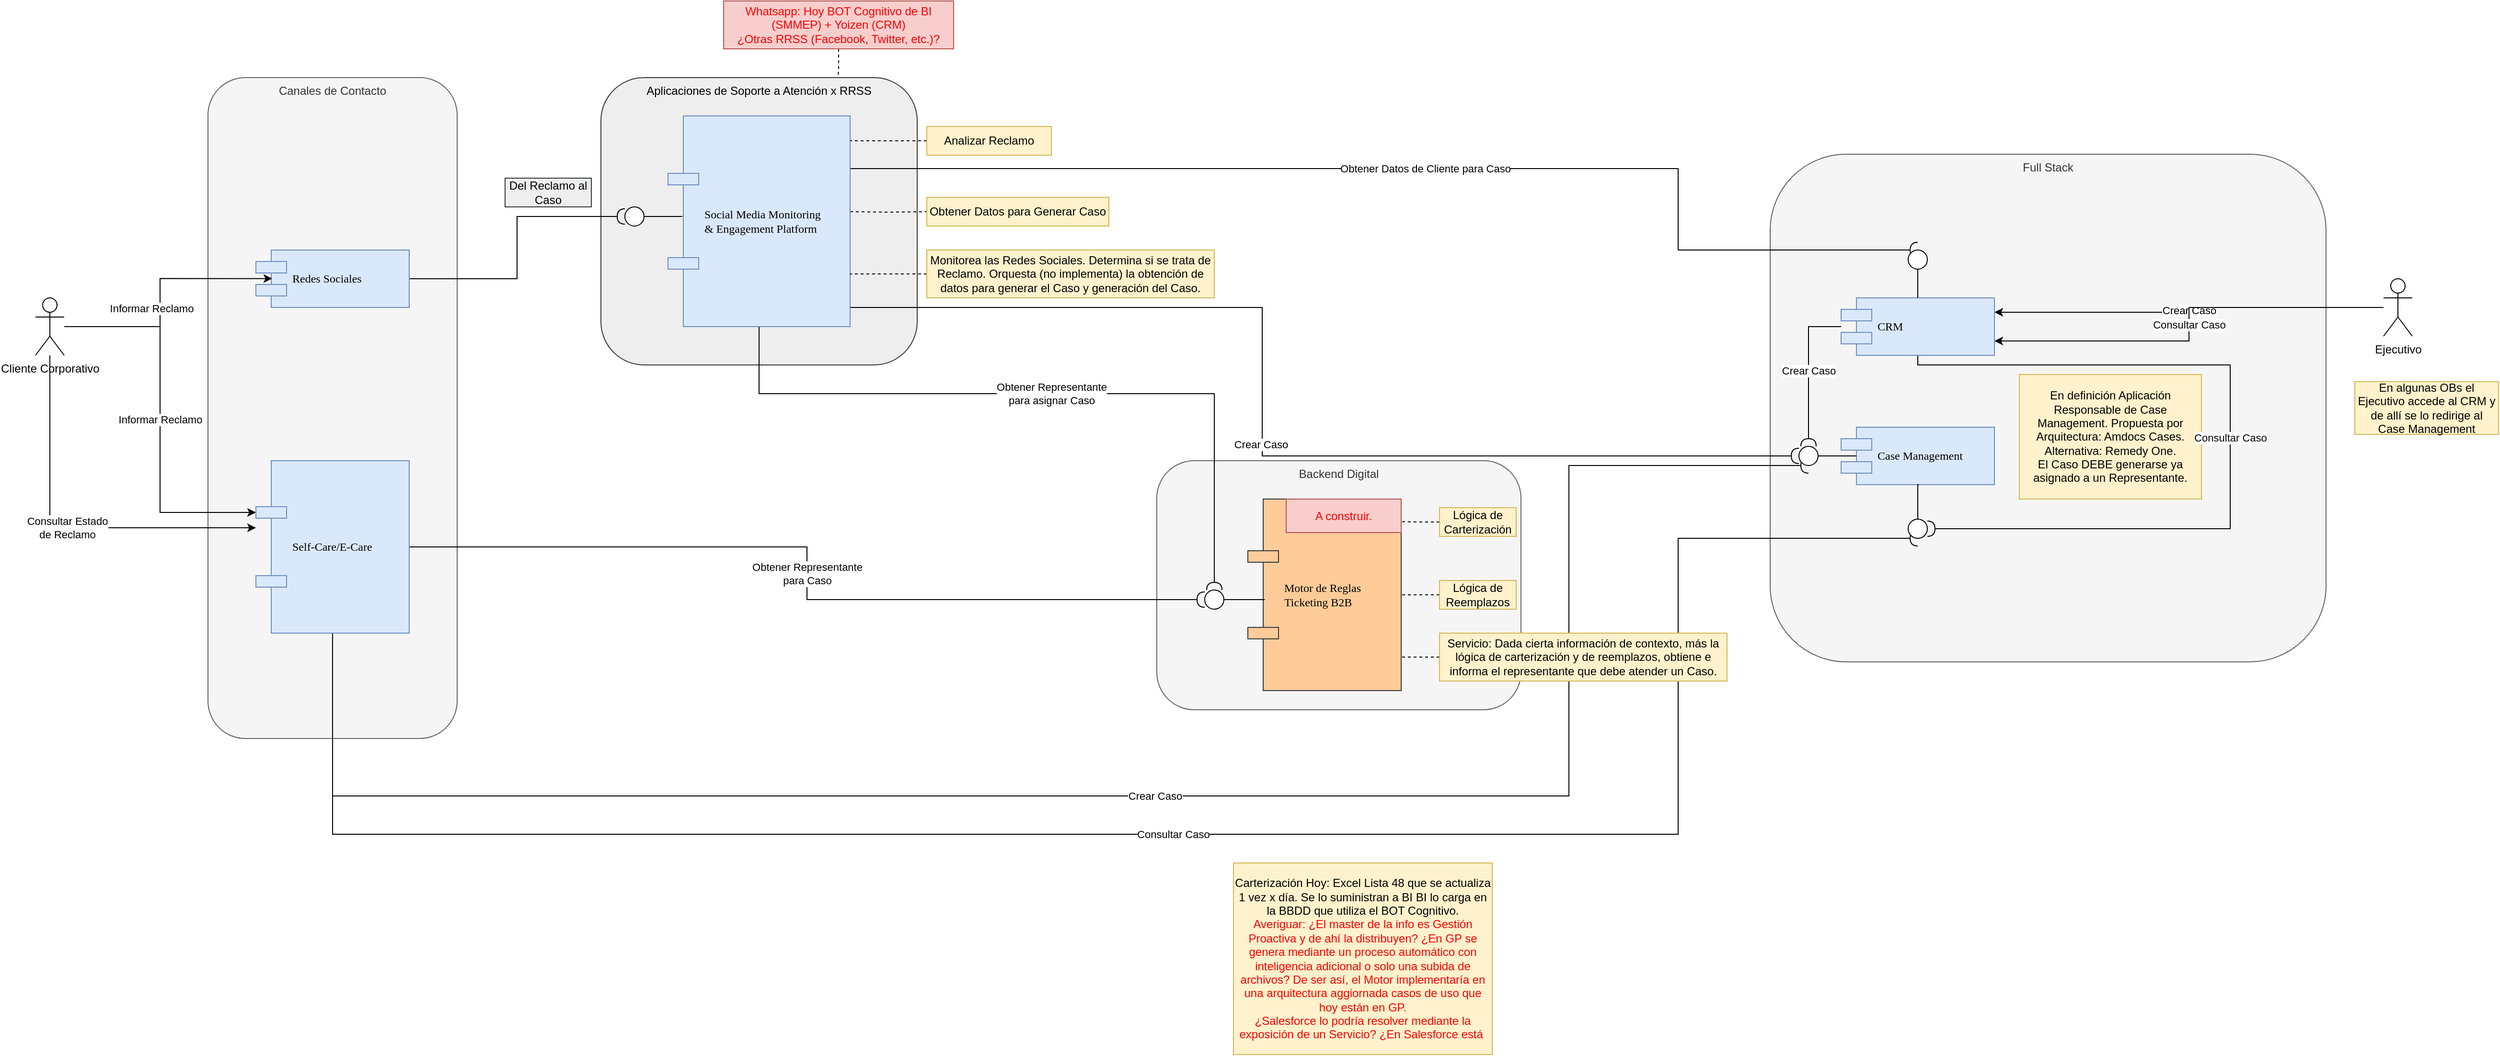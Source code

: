 <mxfile version="15.9.4" type="github">
  <diagram id="kzgOf68wSGbUfHz-_0Cc" name="Page-1">
    <mxGraphModel dx="1853" dy="1009" grid="1" gridSize="10" guides="1" tooltips="1" connect="1" arrows="1" fold="1" page="1" pageScale="1" pageWidth="3300" pageHeight="4681" math="0" shadow="0">
      <root>
        <mxCell id="0" />
        <mxCell id="1" parent="0" />
        <mxCell id="wRriMQukIgQcQXov5gLd-6" value="Carterización Hoy: Excel Lista 48 que se actualiza 1 vez x día. Se lo suministran a BI BI lo carga en la BBDD que utiliza el BOT Cognitivo.&lt;br&gt;&lt;font color=&quot;#ff0000&quot;&gt;Averiguar: ¿El master de la info es Gestión Proactiva y de ahí la distribuyen? ¿En GP se genera mediante un proceso automático con inteligencia adicional o solo una subida de archivos? De ser así, el Motor implementaría en una arquitectura aggiornada casos de uso que hoy están en GP.&lt;br&gt;¿Salesforce lo podría resolver mediante la exposición de un Servicio? ¿En Salesforce está&amp;nbsp;&lt;br&gt;&lt;/font&gt;" style="rounded=0;whiteSpace=wrap;html=1;fillColor=#fff2cc;strokeColor=#d6b656;" vertex="1" parent="1">
          <mxGeometry x="1970" y="1170" width="270" height="200" as="geometry" />
        </mxCell>
        <mxCell id="wRriMQukIgQcQXov5gLd-9" value="Backend Digital" style="rounded=1;whiteSpace=wrap;html=1;fontColor=#333333;verticalAlign=top;fillColor=#f5f5f5;strokeColor=#666666;" vertex="1" parent="1">
          <mxGeometry x="1890" y="750" width="380" height="260" as="geometry" />
        </mxCell>
        <mxCell id="LpdoW_9JMqIotmGDeJkZ-57" value="&lt;div style=&quot;text-align: justify&quot;&gt;Full Stack&lt;/div&gt;" style="rounded=1;whiteSpace=wrap;html=1;verticalAlign=top;fillColor=#f5f5f5;fontColor=#333333;strokeColor=#666666;" parent="1" vertex="1">
          <mxGeometry x="2530" y="430" width="580" height="530" as="geometry" />
        </mxCell>
        <mxCell id="LpdoW_9JMqIotmGDeJkZ-58" value="Aplicaciones de Soporte a Atención x RRSS" style="rounded=1;whiteSpace=wrap;html=1;strokeColor=#36393d;fillColor=#eeeeee;verticalAlign=top;" parent="1" vertex="1">
          <mxGeometry x="1310" y="350" width="330" height="300" as="geometry" />
        </mxCell>
        <mxCell id="LpdoW_9JMqIotmGDeJkZ-10" value="&lt;div style=&quot;text-align: justify&quot;&gt;&lt;span&gt;Canales de Contacto&lt;/span&gt;&lt;/div&gt;" style="rounded=1;whiteSpace=wrap;html=1;verticalAlign=top;fillColor=#f5f5f5;fontColor=#333333;strokeColor=#666666;" parent="1" vertex="1">
          <mxGeometry x="900" y="350" width="260" height="690" as="geometry" />
        </mxCell>
        <mxCell id="LpdoW_9JMqIotmGDeJkZ-56" style="edgeStyle=orthogonalEdgeStyle;rounded=0;orthogonalLoop=1;jettySize=auto;html=1;entryX=0;entryY=0.5;entryDx=0;entryDy=0;startArrow=none;startFill=0;endArrow=halfCircle;endFill=0;" parent="1" source="LpdoW_9JMqIotmGDeJkZ-1" target="LpdoW_9JMqIotmGDeJkZ-38" edge="1">
          <mxGeometry relative="1" as="geometry" />
        </mxCell>
        <mxCell id="LpdoW_9JMqIotmGDeJkZ-1" value="Redes Sociales" style="shape=component;align=left;spacingLeft=36;rounded=0;shadow=0;comic=0;labelBackgroundColor=none;strokeWidth=1;fontFamily=Verdana;fontSize=12;html=1;fillColor=#dae8fc;strokeColor=#6c8ebf;" parent="1" vertex="1">
          <mxGeometry x="950" y="530" width="160" height="60" as="geometry" />
        </mxCell>
        <mxCell id="LpdoW_9JMqIotmGDeJkZ-3" style="edgeStyle=orthogonalEdgeStyle;rounded=0;orthogonalLoop=1;jettySize=auto;html=1;entryX=0.106;entryY=0.497;entryDx=0;entryDy=0;entryPerimeter=0;" parent="1" source="LpdoW_9JMqIotmGDeJkZ-2" target="LpdoW_9JMqIotmGDeJkZ-1" edge="1">
          <mxGeometry relative="1" as="geometry" />
        </mxCell>
        <mxCell id="LpdoW_9JMqIotmGDeJkZ-4" value="Informar Reclamo" style="edgeLabel;html=1;align=center;verticalAlign=middle;resizable=0;points=[];" parent="LpdoW_9JMqIotmGDeJkZ-3" vertex="1" connectable="0">
          <mxGeometry x="-0.107" relative="1" as="geometry">
            <mxPoint x="-9" as="offset" />
          </mxGeometry>
        </mxCell>
        <mxCell id="LpdoW_9JMqIotmGDeJkZ-6" value="Informar Reclamo" style="edgeStyle=orthogonalEdgeStyle;rounded=0;orthogonalLoop=1;jettySize=auto;html=1;entryX=0;entryY=0.3;entryDx=0;entryDy=0;" parent="1" source="LpdoW_9JMqIotmGDeJkZ-2" target="LpdoW_9JMqIotmGDeJkZ-5" edge="1">
          <mxGeometry relative="1" as="geometry" />
        </mxCell>
        <mxCell id="zNlmrGA9Vb_LrglZSPZl-1" value="Consultar Estado &lt;br&gt;de Reclamo" style="edgeStyle=orthogonalEdgeStyle;rounded=0;orthogonalLoop=1;jettySize=auto;html=1;" parent="1" source="LpdoW_9JMqIotmGDeJkZ-2" target="LpdoW_9JMqIotmGDeJkZ-5" edge="1">
          <mxGeometry relative="1" as="geometry">
            <Array as="points">
              <mxPoint x="735" y="820" />
            </Array>
          </mxGeometry>
        </mxCell>
        <mxCell id="LpdoW_9JMqIotmGDeJkZ-2" value="Cliente Corporativo" style="shape=umlActor;verticalLabelPosition=bottom;verticalAlign=top;html=1;outlineConnect=0;" parent="1" vertex="1">
          <mxGeometry x="720" y="580" width="30" height="60" as="geometry" />
        </mxCell>
        <mxCell id="LpdoW_9JMqIotmGDeJkZ-60" value="Crear Caso" style="edgeStyle=orthogonalEdgeStyle;rounded=0;orthogonalLoop=1;jettySize=auto;html=1;entryX=0.5;entryY=1;entryDx=0;entryDy=0;startArrow=none;startFill=0;endArrow=halfCircle;endFill=0;" parent="1" source="LpdoW_9JMqIotmGDeJkZ-5" target="LpdoW_9JMqIotmGDeJkZ-50" edge="1">
          <mxGeometry relative="1" as="geometry">
            <Array as="points">
              <mxPoint x="1030" y="1100" />
              <mxPoint x="2320" y="1100" />
            </Array>
          </mxGeometry>
        </mxCell>
        <mxCell id="zNlmrGA9Vb_LrglZSPZl-7" value="Consultar Caso" style="edgeStyle=orthogonalEdgeStyle;rounded=0;orthogonalLoop=1;jettySize=auto;html=1;entryX=0.5;entryY=1;entryDx=0;entryDy=0;endArrow=halfCircle;endFill=0;" parent="1" source="LpdoW_9JMqIotmGDeJkZ-5" target="zNlmrGA9Vb_LrglZSPZl-3" edge="1">
          <mxGeometry relative="1" as="geometry">
            <Array as="points">
              <mxPoint x="1030" y="1140" />
              <mxPoint x="2434" y="1140" />
            </Array>
          </mxGeometry>
        </mxCell>
        <mxCell id="zNlmrGA9Vb_LrglZSPZl-23" value="Obtener Representante &lt;br&gt;para Caso" style="edgeStyle=orthogonalEdgeStyle;rounded=0;orthogonalLoop=1;jettySize=auto;html=1;entryX=0;entryY=0.5;entryDx=0;entryDy=0;endArrow=halfCircle;endFill=0;" parent="1" source="LpdoW_9JMqIotmGDeJkZ-5" target="LpdoW_9JMqIotmGDeJkZ-19" edge="1">
          <mxGeometry relative="1" as="geometry" />
        </mxCell>
        <mxCell id="LpdoW_9JMqIotmGDeJkZ-5" value="Self-Care/E-Care" style="shape=component;align=left;spacingLeft=36;rounded=0;shadow=0;comic=0;labelBackgroundColor=none;strokeWidth=1;fontFamily=Verdana;fontSize=12;html=1;fillColor=#dae8fc;strokeColor=#6c8ebf;" parent="1" vertex="1">
          <mxGeometry x="950" y="750" width="160" height="180" as="geometry" />
        </mxCell>
        <mxCell id="zNlmrGA9Vb_LrglZSPZl-16" value="Crear Caso" style="edgeStyle=orthogonalEdgeStyle;rounded=0;orthogonalLoop=1;jettySize=auto;html=1;endArrow=classic;endFill=1;entryX=1;entryY=0.25;entryDx=0;entryDy=0;" parent="1" source="LpdoW_9JMqIotmGDeJkZ-7" target="zNlmrGA9Vb_LrglZSPZl-14" edge="1">
          <mxGeometry relative="1" as="geometry" />
        </mxCell>
        <mxCell id="zNlmrGA9Vb_LrglZSPZl-20" value="Consultar Caso" style="edgeStyle=orthogonalEdgeStyle;rounded=0;orthogonalLoop=1;jettySize=auto;html=1;entryX=1;entryY=0.75;entryDx=0;entryDy=0;endArrow=classic;endFill=1;" parent="1" source="LpdoW_9JMqIotmGDeJkZ-7" target="zNlmrGA9Vb_LrglZSPZl-14" edge="1">
          <mxGeometry relative="1" as="geometry" />
        </mxCell>
        <mxCell id="LpdoW_9JMqIotmGDeJkZ-7" value="Ejecutivo" style="shape=umlActor;verticalLabelPosition=bottom;verticalAlign=top;html=1;outlineConnect=0;" parent="1" vertex="1">
          <mxGeometry x="3170" y="560" width="30" height="60" as="geometry" />
        </mxCell>
        <mxCell id="LpdoW_9JMqIotmGDeJkZ-11" value="Motor de Reglas &lt;br&gt;Ticketing B2B" style="shape=component;align=left;spacingLeft=36;rounded=0;shadow=0;comic=0;labelBackgroundColor=none;strokeWidth=1;fontFamily=Verdana;fontSize=12;html=1;fillColor=#ffcc99;strokeColor=#36393d;" parent="1" vertex="1">
          <mxGeometry x="1985" y="790" width="160" height="200" as="geometry" />
        </mxCell>
        <mxCell id="LpdoW_9JMqIotmGDeJkZ-13" style="edgeStyle=orthogonalEdgeStyle;rounded=0;orthogonalLoop=1;jettySize=auto;html=1;entryX=1.002;entryY=0.118;entryDx=0;entryDy=0;entryPerimeter=0;endArrow=none;endFill=0;dashed=1;" parent="1" source="LpdoW_9JMqIotmGDeJkZ-12" target="LpdoW_9JMqIotmGDeJkZ-11" edge="1">
          <mxGeometry relative="1" as="geometry" />
        </mxCell>
        <mxCell id="LpdoW_9JMqIotmGDeJkZ-12" value="Lógica de Carterización" style="text;html=1;strokeColor=#d6b656;fillColor=#fff2cc;align=center;verticalAlign=middle;whiteSpace=wrap;rounded=0;" parent="1" vertex="1">
          <mxGeometry x="2185" y="799" width="80" height="30" as="geometry" />
        </mxCell>
        <mxCell id="LpdoW_9JMqIotmGDeJkZ-15" value="" style="edgeStyle=orthogonalEdgeStyle;rounded=0;orthogonalLoop=1;jettySize=auto;html=1;endArrow=none;endFill=0;dashed=1;" parent="1" source="LpdoW_9JMqIotmGDeJkZ-14" target="LpdoW_9JMqIotmGDeJkZ-11" edge="1">
          <mxGeometry relative="1" as="geometry" />
        </mxCell>
        <mxCell id="LpdoW_9JMqIotmGDeJkZ-14" value="Lógica de Reemplazos" style="text;html=1;strokeColor=#d6b656;fillColor=#fff2cc;align=center;verticalAlign=middle;whiteSpace=wrap;rounded=0;" parent="1" vertex="1">
          <mxGeometry x="2185" y="875" width="80" height="30" as="geometry" />
        </mxCell>
        <mxCell id="LpdoW_9JMqIotmGDeJkZ-18" style="edgeStyle=orthogonalEdgeStyle;rounded=0;orthogonalLoop=1;jettySize=auto;html=1;entryX=1;entryY=0.825;entryDx=0;entryDy=0;endArrow=none;endFill=0;entryPerimeter=0;dashed=1;" parent="1" source="LpdoW_9JMqIotmGDeJkZ-16" target="LpdoW_9JMqIotmGDeJkZ-11" edge="1">
          <mxGeometry relative="1" as="geometry" />
        </mxCell>
        <mxCell id="LpdoW_9JMqIotmGDeJkZ-16" value="Servicio: Dada cierta información de contexto, más la lógica de carterización y de reemplazos, obtiene e informa el representante que debe atender un Caso." style="text;html=1;strokeColor=#d6b656;fillColor=#fff2cc;align=center;verticalAlign=middle;whiteSpace=wrap;rounded=0;" parent="1" vertex="1">
          <mxGeometry x="2185" y="930" width="300" height="50" as="geometry" />
        </mxCell>
        <mxCell id="zNlmrGA9Vb_LrglZSPZl-22" style="edgeStyle=orthogonalEdgeStyle;rounded=0;orthogonalLoop=1;jettySize=auto;html=1;entryX=0.11;entryY=0.525;entryDx=0;entryDy=0;entryPerimeter=0;endArrow=none;endFill=0;" parent="1" source="LpdoW_9JMqIotmGDeJkZ-19" target="LpdoW_9JMqIotmGDeJkZ-11" edge="1">
          <mxGeometry relative="1" as="geometry" />
        </mxCell>
        <mxCell id="LpdoW_9JMqIotmGDeJkZ-19" value="" style="ellipse;whiteSpace=wrap;html=1;rounded=0;shadow=0;comic=0;labelBackgroundColor=none;strokeWidth=1;fontFamily=Verdana;fontSize=12;align=center;" parent="1" vertex="1">
          <mxGeometry x="1940" y="885" width="20" height="20" as="geometry" />
        </mxCell>
        <mxCell id="LpdoW_9JMqIotmGDeJkZ-46" value="Obtener Datos de Cliente para Caso" style="edgeStyle=orthogonalEdgeStyle;rounded=0;orthogonalLoop=1;jettySize=auto;html=1;entryX=0.5;entryY=0;entryDx=0;entryDy=0;endArrow=halfCircle;endFill=0;" parent="1" source="LpdoW_9JMqIotmGDeJkZ-31" target="wRriMQukIgQcQXov5gLd-4" edge="1">
          <mxGeometry relative="1" as="geometry">
            <Array as="points">
              <mxPoint x="2434" y="445" />
            </Array>
            <mxPoint x="1990" y="446" as="targetPoint" />
          </mxGeometry>
        </mxCell>
        <mxCell id="LpdoW_9JMqIotmGDeJkZ-52" value="Crear Caso&amp;nbsp;" style="edgeStyle=orthogonalEdgeStyle;rounded=0;orthogonalLoop=1;jettySize=auto;html=1;entryX=0;entryY=0.5;entryDx=0;entryDy=0;endArrow=halfCircle;endFill=0;" parent="1" source="LpdoW_9JMqIotmGDeJkZ-31" target="LpdoW_9JMqIotmGDeJkZ-50" edge="1">
          <mxGeometry relative="1" as="geometry">
            <Array as="points">
              <mxPoint x="2000" y="590" />
              <mxPoint x="2000" y="745" />
            </Array>
          </mxGeometry>
        </mxCell>
        <mxCell id="LpdoW_9JMqIotmGDeJkZ-54" style="edgeStyle=orthogonalEdgeStyle;rounded=0;orthogonalLoop=1;jettySize=auto;html=1;entryX=0;entryY=0.5;entryDx=0;entryDy=0;endArrow=none;endFill=0;dashed=1;" parent="1" target="LpdoW_9JMqIotmGDeJkZ-35" edge="1">
          <mxGeometry relative="1" as="geometry">
            <mxPoint x="1570" y="490" as="sourcePoint" />
          </mxGeometry>
        </mxCell>
        <mxCell id="zNlmrGA9Vb_LrglZSPZl-24" value="Obtener Representante &lt;br&gt;para asignar Caso" style="edgeStyle=orthogonalEdgeStyle;rounded=0;orthogonalLoop=1;jettySize=auto;html=1;entryX=0.5;entryY=0;entryDx=0;entryDy=0;endArrow=halfCircle;endFill=0;" parent="1" source="LpdoW_9JMqIotmGDeJkZ-31" target="LpdoW_9JMqIotmGDeJkZ-19" edge="1">
          <mxGeometry relative="1" as="geometry">
            <Array as="points">
              <mxPoint x="1475" y="680" />
              <mxPoint x="1950" y="680" />
            </Array>
          </mxGeometry>
        </mxCell>
        <mxCell id="LpdoW_9JMqIotmGDeJkZ-31" value="Social Media Monitoring &lt;br&gt;&amp;amp; Engagement Platform" style="shape=component;align=left;spacingLeft=36;rounded=0;shadow=0;comic=0;labelBackgroundColor=none;strokeWidth=1;fontFamily=Verdana;fontSize=12;html=1;fillColor=#dae8fc;strokeColor=#6c8ebf;" parent="1" vertex="1">
          <mxGeometry x="1380" y="390" width="190" height="220" as="geometry" />
        </mxCell>
        <mxCell id="LpdoW_9JMqIotmGDeJkZ-32" style="edgeStyle=orthogonalEdgeStyle;rounded=0;orthogonalLoop=1;jettySize=auto;html=1;entryX=1.002;entryY=0.118;entryDx=0;entryDy=0;entryPerimeter=0;endArrow=none;endFill=0;dashed=1;" parent="1" source="LpdoW_9JMqIotmGDeJkZ-33" target="LpdoW_9JMqIotmGDeJkZ-31" edge="1">
          <mxGeometry relative="1" as="geometry" />
        </mxCell>
        <mxCell id="LpdoW_9JMqIotmGDeJkZ-33" value="Analizar Reclamo" style="text;html=1;strokeColor=#d6b656;fillColor=#fff2cc;align=center;verticalAlign=middle;whiteSpace=wrap;rounded=0;" parent="1" vertex="1">
          <mxGeometry x="1650" y="401" width="130" height="30" as="geometry" />
        </mxCell>
        <mxCell id="LpdoW_9JMqIotmGDeJkZ-35" value="Obtener Datos para Generar Caso" style="text;html=1;strokeColor=#d6b656;fillColor=#fff2cc;align=center;verticalAlign=middle;whiteSpace=wrap;rounded=0;" parent="1" vertex="1">
          <mxGeometry x="1650" y="475" width="190" height="30" as="geometry" />
        </mxCell>
        <mxCell id="LpdoW_9JMqIotmGDeJkZ-36" style="edgeStyle=orthogonalEdgeStyle;rounded=0;orthogonalLoop=1;jettySize=auto;html=1;entryX=1;entryY=0.75;entryDx=0;entryDy=0;endArrow=none;endFill=0;dashed=1;" parent="1" source="LpdoW_9JMqIotmGDeJkZ-37" target="LpdoW_9JMqIotmGDeJkZ-31" edge="1">
          <mxGeometry relative="1" as="geometry" />
        </mxCell>
        <mxCell id="LpdoW_9JMqIotmGDeJkZ-37" value="Monitorea las Redes Sociales. Determina si se trata de Reclamo. Orquesta (no implementa) la obtención de datos para generar el Caso y generación del Caso." style="text;html=1;strokeColor=#d6b656;fillColor=#fff2cc;align=center;verticalAlign=middle;whiteSpace=wrap;rounded=0;" parent="1" vertex="1">
          <mxGeometry x="1650" y="530" width="300" height="50" as="geometry" />
        </mxCell>
        <mxCell id="LpdoW_9JMqIotmGDeJkZ-38" value="" style="ellipse;whiteSpace=wrap;html=1;rounded=0;shadow=0;comic=0;labelBackgroundColor=none;strokeWidth=1;fontFamily=Verdana;fontSize=12;align=center;" parent="1" vertex="1">
          <mxGeometry x="1335" y="485" width="20" height="20" as="geometry" />
        </mxCell>
        <mxCell id="LpdoW_9JMqIotmGDeJkZ-39" style="edgeStyle=elbowEdgeStyle;rounded=0;html=1;labelBackgroundColor=none;startArrow=none;startFill=0;startSize=8;endArrow=none;endFill=0;endSize=16;fontFamily=Verdana;fontSize=12;" parent="1" source="LpdoW_9JMqIotmGDeJkZ-38" edge="1">
          <mxGeometry relative="1" as="geometry">
            <mxPoint x="1395" y="495" as="targetPoint" />
          </mxGeometry>
        </mxCell>
        <mxCell id="LpdoW_9JMqIotmGDeJkZ-40" value="Del Reclamo al Caso" style="text;html=1;strokeColor=#36393d;fillColor=#eeeeee;align=center;verticalAlign=middle;whiteSpace=wrap;rounded=0;" parent="1" vertex="1">
          <mxGeometry x="1210" y="455" width="90" height="30" as="geometry" />
        </mxCell>
        <mxCell id="LpdoW_9JMqIotmGDeJkZ-49" value="Case Management" style="shape=component;align=left;spacingLeft=36;rounded=0;shadow=0;comic=0;labelBackgroundColor=none;strokeWidth=1;fontFamily=Verdana;fontSize=12;html=1;fillColor=#dae8fc;strokeColor=#6c8ebf;" parent="1" vertex="1">
          <mxGeometry x="2604" y="715" width="160" height="60" as="geometry" />
        </mxCell>
        <mxCell id="LpdoW_9JMqIotmGDeJkZ-50" value="" style="ellipse;whiteSpace=wrap;html=1;rounded=0;shadow=0;comic=0;labelBackgroundColor=none;strokeWidth=1;fontFamily=Verdana;fontSize=12;align=center;" parent="1" vertex="1">
          <mxGeometry x="2560" y="735" width="20" height="20" as="geometry" />
        </mxCell>
        <mxCell id="LpdoW_9JMqIotmGDeJkZ-51" style="edgeStyle=elbowEdgeStyle;rounded=0;html=1;labelBackgroundColor=none;startArrow=none;startFill=0;startSize=8;endArrow=none;endFill=0;endSize=16;fontFamily=Verdana;fontSize=12;" parent="1" source="LpdoW_9JMqIotmGDeJkZ-50" edge="1">
          <mxGeometry relative="1" as="geometry">
            <mxPoint x="2620" y="745" as="targetPoint" />
          </mxGeometry>
        </mxCell>
        <mxCell id="zNlmrGA9Vb_LrglZSPZl-2" style="edgeStyle=orthogonalEdgeStyle;rounded=0;orthogonalLoop=1;jettySize=auto;html=1;exitX=0.863;exitY=0.983;exitDx=0;exitDy=0;entryX=0.5;entryY=0;entryDx=0;entryDy=0;exitPerimeter=0;endArrow=none;endFill=0;" parent="1" target="zNlmrGA9Vb_LrglZSPZl-3" edge="1">
          <mxGeometry relative="1" as="geometry">
            <mxPoint x="2685.08" y="775" as="sourcePoint" />
          </mxGeometry>
        </mxCell>
        <mxCell id="zNlmrGA9Vb_LrglZSPZl-3" value="" style="ellipse;whiteSpace=wrap;html=1;rounded=0;shadow=0;comic=0;labelBackgroundColor=none;strokeWidth=1;fontFamily=Verdana;fontSize=12;align=center;" parent="1" vertex="1">
          <mxGeometry x="2674" y="811.02" width="20" height="20" as="geometry" />
        </mxCell>
        <mxCell id="zNlmrGA9Vb_LrglZSPZl-9" value="En definición Aplicación Responsable de Case Management. Propuesta por Arquitectura: Amdocs Cases. Alternativa: Remedy One.&lt;br&gt;El Caso DEBE generarse ya asignado a un Representante." style="text;html=1;strokeColor=#d6b656;fillColor=#fff2cc;align=center;verticalAlign=middle;whiteSpace=wrap;rounded=0;" parent="1" vertex="1">
          <mxGeometry x="2790" y="660" width="190" height="130" as="geometry" />
        </mxCell>
        <mxCell id="zNlmrGA9Vb_LrglZSPZl-17" value="Crear Caso" style="edgeStyle=orthogonalEdgeStyle;rounded=0;orthogonalLoop=1;jettySize=auto;html=1;entryX=0.5;entryY=0;entryDx=0;entryDy=0;endArrow=halfCircle;endFill=0;" parent="1" source="zNlmrGA9Vb_LrglZSPZl-14" target="LpdoW_9JMqIotmGDeJkZ-50" edge="1">
          <mxGeometry relative="1" as="geometry" />
        </mxCell>
        <mxCell id="zNlmrGA9Vb_LrglZSPZl-18" value="Consultar Caso" style="edgeStyle=orthogonalEdgeStyle;rounded=0;orthogonalLoop=1;jettySize=auto;html=1;entryX=1;entryY=0.5;entryDx=0;entryDy=0;endArrow=halfCircle;endFill=0;" parent="1" source="zNlmrGA9Vb_LrglZSPZl-14" target="zNlmrGA9Vb_LrglZSPZl-3" edge="1">
          <mxGeometry relative="1" as="geometry">
            <Array as="points">
              <mxPoint x="2684" y="650" />
              <mxPoint x="3010" y="650" />
              <mxPoint x="3010" y="821" />
            </Array>
          </mxGeometry>
        </mxCell>
        <mxCell id="zNlmrGA9Vb_LrglZSPZl-14" value="CRM" style="shape=component;align=left;spacingLeft=36;rounded=0;shadow=0;comic=0;labelBackgroundColor=none;strokeWidth=1;fontFamily=Verdana;fontSize=12;html=1;fillColor=#dae8fc;strokeColor=#6c8ebf;" parent="1" vertex="1">
          <mxGeometry x="2604" y="580" width="160" height="60" as="geometry" />
        </mxCell>
        <mxCell id="zNlmrGA9Vb_LrglZSPZl-21" value="En algunas OBs el Ejecutivo accede al CRM y de allí se lo redirige al Case Management" style="text;html=1;strokeColor=#d6b656;fillColor=#fff2cc;align=center;verticalAlign=middle;whiteSpace=wrap;rounded=0;" parent="1" vertex="1">
          <mxGeometry x="3140" y="667.5" width="150" height="55" as="geometry" />
        </mxCell>
        <mxCell id="wRriMQukIgQcQXov5gLd-3" style="edgeStyle=orthogonalEdgeStyle;rounded=0;orthogonalLoop=1;jettySize=auto;html=1;entryX=0.75;entryY=0;entryDx=0;entryDy=0;fontColor=#FF0000;dashed=1;endArrow=none;endFill=0;" edge="1" parent="1" source="wRriMQukIgQcQXov5gLd-1" target="LpdoW_9JMqIotmGDeJkZ-58">
          <mxGeometry relative="1" as="geometry" />
        </mxCell>
        <mxCell id="wRriMQukIgQcQXov5gLd-1" value="&lt;font color=&quot;#ff0000&quot;&gt;Whatsapp: Hoy BOT Cognitivo de BI (SMMEP) + Yoizen (CRM)&lt;br&gt;¿Otras RRSS (Facebook, Twitter, etc.)?&lt;br&gt;&lt;/font&gt;" style="text;html=1;strokeColor=#b85450;fillColor=#f8cecc;align=center;verticalAlign=middle;whiteSpace=wrap;rounded=0;" vertex="1" parent="1">
          <mxGeometry x="1438" y="270" width="240" height="50" as="geometry" />
        </mxCell>
        <mxCell id="wRriMQukIgQcQXov5gLd-5" value="" style="edgeStyle=orthogonalEdgeStyle;rounded=0;orthogonalLoop=1;jettySize=auto;html=1;fontColor=#FF0000;endArrow=none;endFill=0;" edge="1" parent="1" source="wRriMQukIgQcQXov5gLd-4" target="zNlmrGA9Vb_LrglZSPZl-14">
          <mxGeometry relative="1" as="geometry" />
        </mxCell>
        <mxCell id="wRriMQukIgQcQXov5gLd-4" value="" style="ellipse;whiteSpace=wrap;html=1;rounded=0;shadow=0;comic=0;labelBackgroundColor=none;strokeWidth=1;fontFamily=Verdana;fontSize=12;align=center;" vertex="1" parent="1">
          <mxGeometry x="2674" y="530" width="20" height="20" as="geometry" />
        </mxCell>
        <mxCell id="wRriMQukIgQcQXov5gLd-8" value="&lt;font color=&quot;#ff0000&quot;&gt;A construir.&lt;/font&gt;" style="rounded=0;whiteSpace=wrap;html=1;fillColor=#f8cecc;strokeColor=#b85450;" vertex="1" parent="1">
          <mxGeometry x="2025" y="790" width="120" height="35" as="geometry" />
        </mxCell>
      </root>
    </mxGraphModel>
  </diagram>
</mxfile>
